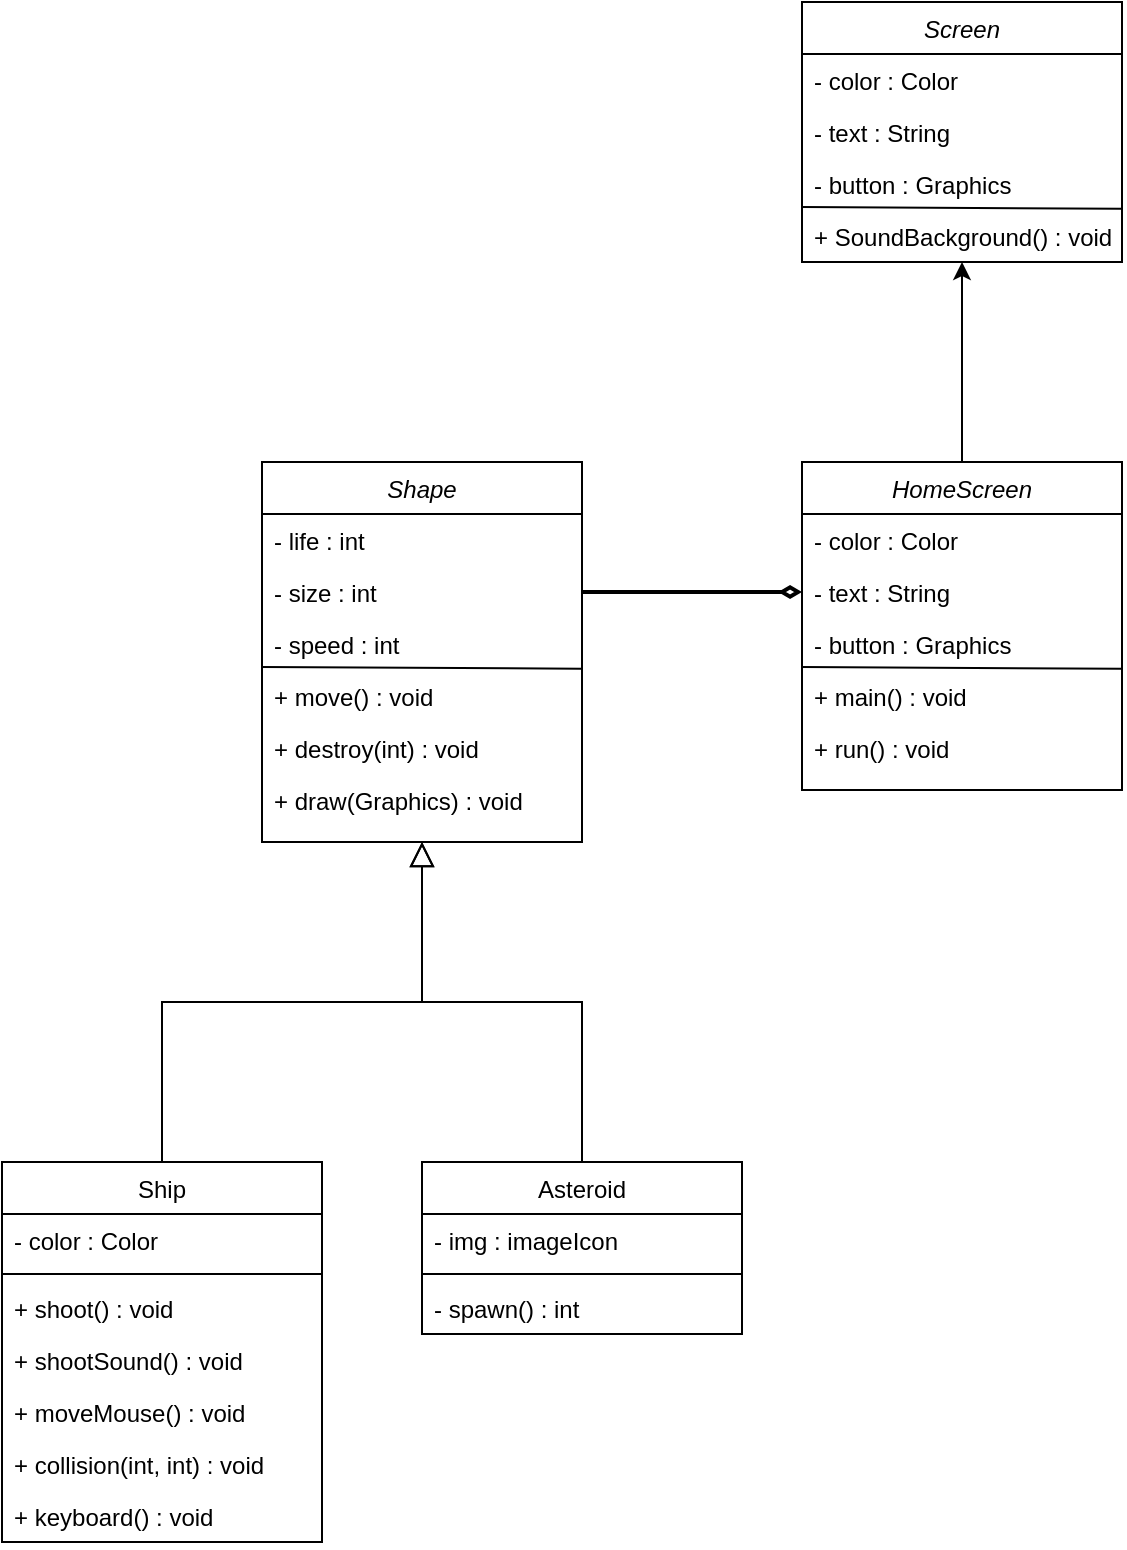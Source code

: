 <mxfile version="24.5.3" type="github">
  <diagram name="Página-1" id="P7TGbWkqGXTXEgWnY136">
    <mxGraphModel dx="1050" dy="522" grid="1" gridSize="10" guides="1" tooltips="1" connect="1" arrows="1" fold="1" page="1" pageScale="1" pageWidth="827" pageHeight="1169" math="0" shadow="0">
      <root>
        <mxCell id="0" />
        <mxCell id="1" parent="0" />
        <mxCell id="bAjIouGLIPzOyy9t5z-3-2" value="Shape" style="swimlane;fontStyle=2;align=center;verticalAlign=top;childLayout=stackLayout;horizontal=1;startSize=26;horizontalStack=0;resizeParent=1;resizeLast=0;collapsible=1;marginBottom=0;rounded=0;shadow=0;strokeWidth=1;" vertex="1" parent="1">
          <mxGeometry x="130" y="230" width="160" height="190" as="geometry">
            <mxRectangle x="230" y="140" width="160" height="26" as="alternateBounds" />
          </mxGeometry>
        </mxCell>
        <mxCell id="bAjIouGLIPzOyy9t5z-3-3" value="- life : int" style="text;align=left;verticalAlign=top;spacingLeft=4;spacingRight=4;overflow=hidden;rotatable=0;points=[[0,0.5],[1,0.5]];portConstraint=eastwest;rounded=0;shadow=0;html=0;" vertex="1" parent="bAjIouGLIPzOyy9t5z-3-2">
          <mxGeometry y="26" width="160" height="26" as="geometry" />
        </mxCell>
        <mxCell id="bAjIouGLIPzOyy9t5z-3-4" value="- size : int" style="text;align=left;verticalAlign=top;spacingLeft=4;spacingRight=4;overflow=hidden;rotatable=0;points=[[0,0.5],[1,0.5]];portConstraint=eastwest;rounded=0;shadow=0;html=0;" vertex="1" parent="bAjIouGLIPzOyy9t5z-3-2">
          <mxGeometry y="52" width="160" height="26" as="geometry" />
        </mxCell>
        <mxCell id="bAjIouGLIPzOyy9t5z-3-5" value="- speed : int" style="text;align=left;verticalAlign=top;spacingLeft=4;spacingRight=4;overflow=hidden;rotatable=0;points=[[0,0.5],[1,0.5]];portConstraint=eastwest;rounded=0;shadow=0;html=0;strokeWidth=12;" vertex="1" parent="bAjIouGLIPzOyy9t5z-3-2">
          <mxGeometry y="78" width="160" height="26" as="geometry" />
        </mxCell>
        <mxCell id="bAjIouGLIPzOyy9t5z-3-6" value="+ move() : void" style="text;align=left;verticalAlign=top;spacingLeft=4;spacingRight=4;overflow=hidden;rotatable=0;points=[[0,0.5],[1,0.5]];portConstraint=eastwest;" vertex="1" parent="bAjIouGLIPzOyy9t5z-3-2">
          <mxGeometry y="104" width="160" height="26" as="geometry" />
        </mxCell>
        <mxCell id="bAjIouGLIPzOyy9t5z-3-7" value="" style="endArrow=none;html=1;rounded=0;exitX=-0.002;exitY=-0.059;exitDx=0;exitDy=0;exitPerimeter=0;entryX=0.998;entryY=-0.024;entryDx=0;entryDy=0;entryPerimeter=0;" edge="1" parent="bAjIouGLIPzOyy9t5z-3-2" source="bAjIouGLIPzOyy9t5z-3-6" target="bAjIouGLIPzOyy9t5z-3-6">
          <mxGeometry width="50" height="50" relative="1" as="geometry">
            <mxPoint x="200" y="180" as="sourcePoint" />
            <mxPoint x="250" y="130" as="targetPoint" />
          </mxGeometry>
        </mxCell>
        <mxCell id="bAjIouGLIPzOyy9t5z-3-8" value="+ destroy(int) : void" style="text;align=left;verticalAlign=top;spacingLeft=4;spacingRight=4;overflow=hidden;rotatable=0;points=[[0,0.5],[1,0.5]];portConstraint=eastwest;" vertex="1" parent="bAjIouGLIPzOyy9t5z-3-2">
          <mxGeometry y="130" width="160" height="26" as="geometry" />
        </mxCell>
        <mxCell id="bAjIouGLIPzOyy9t5z-3-9" value="+ draw(Graphics) : void" style="text;align=left;verticalAlign=top;spacingLeft=4;spacingRight=4;overflow=hidden;rotatable=0;points=[[0,0.5],[1,0.5]];portConstraint=eastwest;" vertex="1" parent="bAjIouGLIPzOyy9t5z-3-2">
          <mxGeometry y="156" width="160" height="26" as="geometry" />
        </mxCell>
        <mxCell id="bAjIouGLIPzOyy9t5z-3-10" value="Ship" style="swimlane;fontStyle=0;align=center;verticalAlign=top;childLayout=stackLayout;horizontal=1;startSize=26;horizontalStack=0;resizeParent=1;resizeLast=0;collapsible=1;marginBottom=0;rounded=0;shadow=0;strokeWidth=1;" vertex="1" parent="1">
          <mxGeometry y="580" width="160" height="190" as="geometry">
            <mxRectangle x="130" y="380" width="160" height="26" as="alternateBounds" />
          </mxGeometry>
        </mxCell>
        <mxCell id="bAjIouGLIPzOyy9t5z-3-11" value="- color : Color" style="text;align=left;verticalAlign=top;spacingLeft=4;spacingRight=4;overflow=hidden;rotatable=0;points=[[0,0.5],[1,0.5]];portConstraint=eastwest;" vertex="1" parent="bAjIouGLIPzOyy9t5z-3-10">
          <mxGeometry y="26" width="160" height="26" as="geometry" />
        </mxCell>
        <mxCell id="bAjIouGLIPzOyy9t5z-3-12" value="" style="line;html=1;strokeWidth=1;align=left;verticalAlign=middle;spacingTop=-1;spacingLeft=3;spacingRight=3;rotatable=0;labelPosition=right;points=[];portConstraint=eastwest;" vertex="1" parent="bAjIouGLIPzOyy9t5z-3-10">
          <mxGeometry y="52" width="160" height="8" as="geometry" />
        </mxCell>
        <mxCell id="bAjIouGLIPzOyy9t5z-3-13" value="+ shoot() : void" style="text;align=left;verticalAlign=top;spacingLeft=4;spacingRight=4;overflow=hidden;rotatable=0;points=[[0,0.5],[1,0.5]];portConstraint=eastwest;" vertex="1" parent="bAjIouGLIPzOyy9t5z-3-10">
          <mxGeometry y="60" width="160" height="26" as="geometry" />
        </mxCell>
        <mxCell id="bAjIouGLIPzOyy9t5z-3-14" value="+ shootSound() : void" style="text;align=left;verticalAlign=top;spacingLeft=4;spacingRight=4;overflow=hidden;rotatable=0;points=[[0,0.5],[1,0.5]];portConstraint=eastwest;" vertex="1" parent="bAjIouGLIPzOyy9t5z-3-10">
          <mxGeometry y="86" width="160" height="26" as="geometry" />
        </mxCell>
        <mxCell id="bAjIouGLIPzOyy9t5z-3-15" value="+ moveMouse() : void" style="text;align=left;verticalAlign=top;spacingLeft=4;spacingRight=4;overflow=hidden;rotatable=0;points=[[0,0.5],[1,0.5]];portConstraint=eastwest;" vertex="1" parent="bAjIouGLIPzOyy9t5z-3-10">
          <mxGeometry y="112" width="160" height="26" as="geometry" />
        </mxCell>
        <mxCell id="bAjIouGLIPzOyy9t5z-3-16" value="+ collision(int, int) : void" style="text;align=left;verticalAlign=top;spacingLeft=4;spacingRight=4;overflow=hidden;rotatable=0;points=[[0,0.5],[1,0.5]];portConstraint=eastwest;" vertex="1" parent="bAjIouGLIPzOyy9t5z-3-10">
          <mxGeometry y="138" width="160" height="26" as="geometry" />
        </mxCell>
        <mxCell id="bAjIouGLIPzOyy9t5z-3-17" value="+ keyboard() : void" style="text;align=left;verticalAlign=top;spacingLeft=4;spacingRight=4;overflow=hidden;rotatable=0;points=[[0,0.5],[1,0.5]];portConstraint=eastwest;" vertex="1" parent="bAjIouGLIPzOyy9t5z-3-10">
          <mxGeometry y="164" width="160" height="26" as="geometry" />
        </mxCell>
        <mxCell id="bAjIouGLIPzOyy9t5z-3-18" value="" style="endArrow=block;endSize=10;endFill=0;shadow=0;strokeWidth=1;rounded=0;curved=0;edgeStyle=elbowEdgeStyle;elbow=vertical;" edge="1" parent="1" source="bAjIouGLIPzOyy9t5z-3-10" target="bAjIouGLIPzOyy9t5z-3-2">
          <mxGeometry width="160" relative="1" as="geometry">
            <mxPoint x="110" y="313" as="sourcePoint" />
            <mxPoint x="110" y="313" as="targetPoint" />
          </mxGeometry>
        </mxCell>
        <mxCell id="bAjIouGLIPzOyy9t5z-3-19" value="Asteroid" style="swimlane;fontStyle=0;align=center;verticalAlign=top;childLayout=stackLayout;horizontal=1;startSize=26;horizontalStack=0;resizeParent=1;resizeLast=0;collapsible=1;marginBottom=0;rounded=0;shadow=0;strokeWidth=1;" vertex="1" parent="1">
          <mxGeometry x="210" y="580" width="160" height="86" as="geometry">
            <mxRectangle x="340" y="380" width="170" height="26" as="alternateBounds" />
          </mxGeometry>
        </mxCell>
        <mxCell id="bAjIouGLIPzOyy9t5z-3-20" value="- img : imageIcon" style="text;align=left;verticalAlign=top;spacingLeft=4;spacingRight=4;overflow=hidden;rotatable=0;points=[[0,0.5],[1,0.5]];portConstraint=eastwest;" vertex="1" parent="bAjIouGLIPzOyy9t5z-3-19">
          <mxGeometry y="26" width="160" height="26" as="geometry" />
        </mxCell>
        <mxCell id="bAjIouGLIPzOyy9t5z-3-21" value="" style="line;html=1;strokeWidth=1;align=left;verticalAlign=middle;spacingTop=-1;spacingLeft=3;spacingRight=3;rotatable=0;labelPosition=right;points=[];portConstraint=eastwest;" vertex="1" parent="bAjIouGLIPzOyy9t5z-3-19">
          <mxGeometry y="52" width="160" height="8" as="geometry" />
        </mxCell>
        <mxCell id="bAjIouGLIPzOyy9t5z-3-22" value="- spawn() : int" style="text;align=left;verticalAlign=top;spacingLeft=4;spacingRight=4;overflow=hidden;rotatable=0;points=[[0,0.5],[1,0.5]];portConstraint=eastwest;" vertex="1" parent="bAjIouGLIPzOyy9t5z-3-19">
          <mxGeometry y="60" width="160" height="26" as="geometry" />
        </mxCell>
        <mxCell id="bAjIouGLIPzOyy9t5z-3-23" value="" style="endArrow=block;endSize=10;endFill=0;shadow=0;strokeWidth=1;rounded=0;curved=0;edgeStyle=elbowEdgeStyle;elbow=vertical;" edge="1" parent="1" source="bAjIouGLIPzOyy9t5z-3-19" target="bAjIouGLIPzOyy9t5z-3-2">
          <mxGeometry width="160" relative="1" as="geometry">
            <mxPoint x="120" y="483" as="sourcePoint" />
            <mxPoint x="220" y="381" as="targetPoint" />
          </mxGeometry>
        </mxCell>
        <mxCell id="bAjIouGLIPzOyy9t5z-3-24" style="edgeStyle=orthogonalEdgeStyle;rounded=0;orthogonalLoop=1;jettySize=auto;html=1;entryX=0.5;entryY=1;entryDx=0;entryDy=0;" edge="1" parent="1" source="bAjIouGLIPzOyy9t5z-3-25" target="bAjIouGLIPzOyy9t5z-3-33">
          <mxGeometry relative="1" as="geometry" />
        </mxCell>
        <mxCell id="bAjIouGLIPzOyy9t5z-3-25" value="HomeScreen" style="swimlane;fontStyle=2;align=center;verticalAlign=top;childLayout=stackLayout;horizontal=1;startSize=26;horizontalStack=0;resizeParent=1;resizeLast=0;collapsible=1;marginBottom=0;rounded=0;shadow=0;strokeWidth=1;" vertex="1" parent="1">
          <mxGeometry x="400" y="230" width="160" height="164" as="geometry">
            <mxRectangle x="230" y="140" width="160" height="26" as="alternateBounds" />
          </mxGeometry>
        </mxCell>
        <mxCell id="bAjIouGLIPzOyy9t5z-3-26" value="- color : Color" style="text;align=left;verticalAlign=top;spacingLeft=4;spacingRight=4;overflow=hidden;rotatable=0;points=[[0,0.5],[1,0.5]];portConstraint=eastwest;rounded=0;shadow=0;html=0;" vertex="1" parent="bAjIouGLIPzOyy9t5z-3-25">
          <mxGeometry y="26" width="160" height="26" as="geometry" />
        </mxCell>
        <mxCell id="bAjIouGLIPzOyy9t5z-3-27" value="- text : String" style="text;align=left;verticalAlign=top;spacingLeft=4;spacingRight=4;overflow=hidden;rotatable=0;points=[[0,0.5],[1,0.5]];portConstraint=eastwest;rounded=0;shadow=0;html=0;" vertex="1" parent="bAjIouGLIPzOyy9t5z-3-25">
          <mxGeometry y="52" width="160" height="26" as="geometry" />
        </mxCell>
        <mxCell id="bAjIouGLIPzOyy9t5z-3-28" value="- button : Graphics" style="text;align=left;verticalAlign=top;spacingLeft=4;spacingRight=4;overflow=hidden;rotatable=0;points=[[0,0.5],[1,0.5]];portConstraint=eastwest;rounded=0;shadow=0;html=0;strokeWidth=12;" vertex="1" parent="bAjIouGLIPzOyy9t5z-3-25">
          <mxGeometry y="78" width="160" height="26" as="geometry" />
        </mxCell>
        <mxCell id="bAjIouGLIPzOyy9t5z-3-29" value="+ main() : void" style="text;align=left;verticalAlign=top;spacingLeft=4;spacingRight=4;overflow=hidden;rotatable=0;points=[[0,0.5],[1,0.5]];portConstraint=eastwest;" vertex="1" parent="bAjIouGLIPzOyy9t5z-3-25">
          <mxGeometry y="104" width="160" height="26" as="geometry" />
        </mxCell>
        <mxCell id="bAjIouGLIPzOyy9t5z-3-30" value="" style="endArrow=none;html=1;rounded=0;exitX=-0.002;exitY=-0.059;exitDx=0;exitDy=0;exitPerimeter=0;entryX=0.998;entryY=-0.024;entryDx=0;entryDy=0;entryPerimeter=0;" edge="1" parent="bAjIouGLIPzOyy9t5z-3-25" source="bAjIouGLIPzOyy9t5z-3-29" target="bAjIouGLIPzOyy9t5z-3-29">
          <mxGeometry width="50" height="50" relative="1" as="geometry">
            <mxPoint x="200" y="180" as="sourcePoint" />
            <mxPoint x="250" y="130" as="targetPoint" />
          </mxGeometry>
        </mxCell>
        <mxCell id="bAjIouGLIPzOyy9t5z-3-31" value="+ run() : void" style="text;align=left;verticalAlign=top;spacingLeft=4;spacingRight=4;overflow=hidden;rotatable=0;points=[[0,0.5],[1,0.5]];portConstraint=eastwest;" vertex="1" parent="bAjIouGLIPzOyy9t5z-3-25">
          <mxGeometry y="130" width="160" height="26" as="geometry" />
        </mxCell>
        <mxCell id="bAjIouGLIPzOyy9t5z-3-32" style="edgeStyle=orthogonalEdgeStyle;rounded=0;orthogonalLoop=1;jettySize=auto;html=1;curved=0;endArrow=diamondThin;endFill=0;strokeWidth=2;" edge="1" parent="1" source="bAjIouGLIPzOyy9t5z-3-4" target="bAjIouGLIPzOyy9t5z-3-27">
          <mxGeometry relative="1" as="geometry">
            <mxPoint x="380" y="303" as="targetPoint" />
          </mxGeometry>
        </mxCell>
        <mxCell id="bAjIouGLIPzOyy9t5z-3-33" value="Screen" style="swimlane;fontStyle=2;align=center;verticalAlign=top;childLayout=stackLayout;horizontal=1;startSize=26;horizontalStack=0;resizeParent=1;resizeLast=0;collapsible=1;marginBottom=0;rounded=0;shadow=0;strokeWidth=1;" vertex="1" parent="1">
          <mxGeometry x="400" width="160" height="130" as="geometry">
            <mxRectangle x="230" y="140" width="160" height="26" as="alternateBounds" />
          </mxGeometry>
        </mxCell>
        <mxCell id="bAjIouGLIPzOyy9t5z-3-34" value="- color : Color" style="text;align=left;verticalAlign=top;spacingLeft=4;spacingRight=4;overflow=hidden;rotatable=0;points=[[0,0.5],[1,0.5]];portConstraint=eastwest;rounded=0;shadow=0;html=0;" vertex="1" parent="bAjIouGLIPzOyy9t5z-3-33">
          <mxGeometry y="26" width="160" height="26" as="geometry" />
        </mxCell>
        <mxCell id="bAjIouGLIPzOyy9t5z-3-35" value="- text : String" style="text;align=left;verticalAlign=top;spacingLeft=4;spacingRight=4;overflow=hidden;rotatable=0;points=[[0,0.5],[1,0.5]];portConstraint=eastwest;rounded=0;shadow=0;html=0;" vertex="1" parent="bAjIouGLIPzOyy9t5z-3-33">
          <mxGeometry y="52" width="160" height="26" as="geometry" />
        </mxCell>
        <mxCell id="bAjIouGLIPzOyy9t5z-3-36" value="- button : Graphics" style="text;align=left;verticalAlign=top;spacingLeft=4;spacingRight=4;overflow=hidden;rotatable=0;points=[[0,0.5],[1,0.5]];portConstraint=eastwest;rounded=0;shadow=0;html=0;strokeWidth=12;" vertex="1" parent="bAjIouGLIPzOyy9t5z-3-33">
          <mxGeometry y="78" width="160" height="26" as="geometry" />
        </mxCell>
        <mxCell id="bAjIouGLIPzOyy9t5z-3-37" value="" style="endArrow=none;html=1;rounded=0;exitX=-0.002;exitY=-0.059;exitDx=0;exitDy=0;exitPerimeter=0;entryX=0.998;entryY=-0.024;entryDx=0;entryDy=0;entryPerimeter=0;" edge="1" parent="bAjIouGLIPzOyy9t5z-3-33">
          <mxGeometry width="50" height="50" relative="1" as="geometry">
            <mxPoint x="-0.32" y="102.466" as="sourcePoint" />
            <mxPoint x="159.68" y="103.376" as="targetPoint" />
          </mxGeometry>
        </mxCell>
        <mxCell id="bAjIouGLIPzOyy9t5z-3-38" value="+ SoundBackground() : void " style="text;align=left;verticalAlign=top;spacingLeft=4;spacingRight=4;overflow=hidden;rotatable=0;points=[[0,0.5],[1,0.5]];portConstraint=eastwest;rounded=0;shadow=0;html=0;strokeWidth=12;" vertex="1" parent="bAjIouGLIPzOyy9t5z-3-33">
          <mxGeometry y="104" width="160" height="26" as="geometry" />
        </mxCell>
      </root>
    </mxGraphModel>
  </diagram>
</mxfile>
